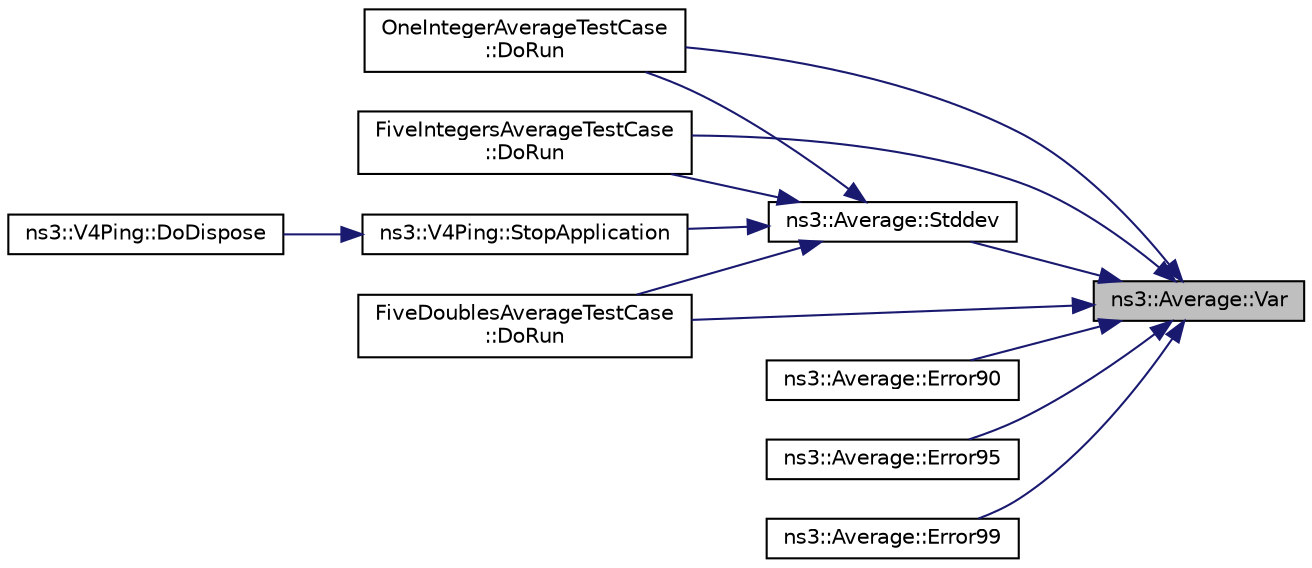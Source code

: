 digraph "ns3::Average::Var"
{
 // LATEX_PDF_SIZE
  edge [fontname="Helvetica",fontsize="10",labelfontname="Helvetica",labelfontsize="10"];
  node [fontname="Helvetica",fontsize="10",shape=record];
  rankdir="RL";
  Node1 [label="ns3::Average::Var",height=0.2,width=0.4,color="black", fillcolor="grey75", style="filled", fontcolor="black",tooltip="Unbiased estimate of variance."];
  Node1 -> Node2 [dir="back",color="midnightblue",fontsize="10",style="solid",fontname="Helvetica"];
  Node2 [label="OneIntegerAverageTestCase\l::DoRun",height=0.2,width=0.4,color="black", fillcolor="white", style="filled",URL="$class_one_integer_average_test_case.html#a962250f65e253c4f61890b423f9b2e62",tooltip="Implementation to actually run this TestCase."];
  Node1 -> Node3 [dir="back",color="midnightblue",fontsize="10",style="solid",fontname="Helvetica"];
  Node3 [label="FiveIntegersAverageTestCase\l::DoRun",height=0.2,width=0.4,color="black", fillcolor="white", style="filled",URL="$class_five_integers_average_test_case.html#aab1153b04e5f0c96cbefe3b438ac1bd1",tooltip="Implementation to actually run this TestCase."];
  Node1 -> Node4 [dir="back",color="midnightblue",fontsize="10",style="solid",fontname="Helvetica"];
  Node4 [label="FiveDoublesAverageTestCase\l::DoRun",height=0.2,width=0.4,color="black", fillcolor="white", style="filled",URL="$class_five_doubles_average_test_case.html#aacfcb4f28de8cd6cca19268e9695704d",tooltip="Implementation to actually run this TestCase."];
  Node1 -> Node5 [dir="back",color="midnightblue",fontsize="10",style="solid",fontname="Helvetica"];
  Node5 [label="ns3::Average::Error90",height=0.2,width=0.4,color="black", fillcolor="white", style="filled",URL="$classns3_1_1_average.html#a1300bf2da5f92b956abc538507e54475",tooltip="Margin of error of the mean for 90% confidence level."];
  Node1 -> Node6 [dir="back",color="midnightblue",fontsize="10",style="solid",fontname="Helvetica"];
  Node6 [label="ns3::Average::Error95",height=0.2,width=0.4,color="black", fillcolor="white", style="filled",URL="$classns3_1_1_average.html#ac8496bd229e1544ed253823059e6831a",tooltip="Margin of error of the mean for 95% confidence level."];
  Node1 -> Node7 [dir="back",color="midnightblue",fontsize="10",style="solid",fontname="Helvetica"];
  Node7 [label="ns3::Average::Error99",height=0.2,width=0.4,color="black", fillcolor="white", style="filled",URL="$classns3_1_1_average.html#ad66bd26986a69b2de2bdfb1a0802a360",tooltip="Margin of error of the mean for 99% confidence level."];
  Node1 -> Node8 [dir="back",color="midnightblue",fontsize="10",style="solid",fontname="Helvetica"];
  Node8 [label="ns3::Average::Stddev",height=0.2,width=0.4,color="black", fillcolor="white", style="filled",URL="$classns3_1_1_average.html#ae71ce3aadee26578ffff2e47bf6c5a61",tooltip="Standard deviation."];
  Node8 -> Node2 [dir="back",color="midnightblue",fontsize="10",style="solid",fontname="Helvetica"];
  Node8 -> Node3 [dir="back",color="midnightblue",fontsize="10",style="solid",fontname="Helvetica"];
  Node8 -> Node4 [dir="back",color="midnightblue",fontsize="10",style="solid",fontname="Helvetica"];
  Node8 -> Node9 [dir="back",color="midnightblue",fontsize="10",style="solid",fontname="Helvetica"];
  Node9 [label="ns3::V4Ping::StopApplication",height=0.2,width=0.4,color="black", fillcolor="white", style="filled",URL="$classns3_1_1_v4_ping.html#afbf27c64128d147b0d51dfa09ce7b1c8",tooltip="Application specific shutdown code."];
  Node9 -> Node10 [dir="back",color="midnightblue",fontsize="10",style="solid",fontname="Helvetica"];
  Node10 [label="ns3::V4Ping::DoDispose",height=0.2,width=0.4,color="black", fillcolor="white", style="filled",URL="$classns3_1_1_v4_ping.html#a78c38c5ceb8df123483c27421e2257ad",tooltip="Destructor implementation."];
}
